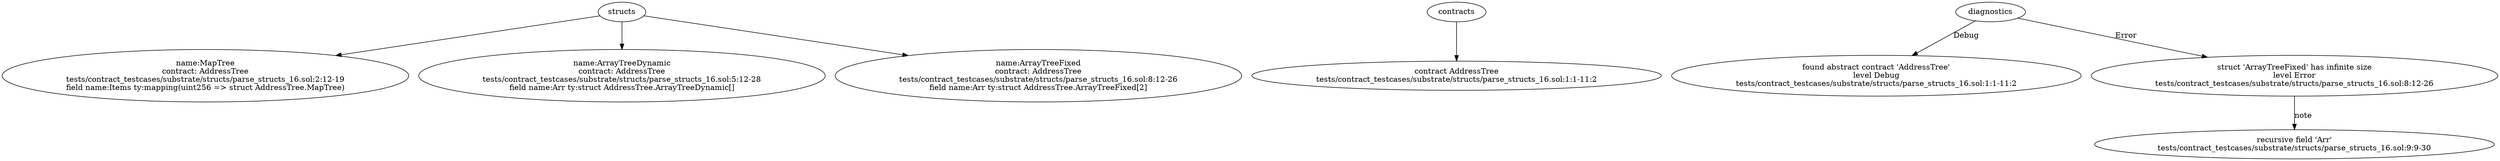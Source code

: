 strict digraph "tests/contract_testcases/substrate/structs/parse_structs_16.sol" {
	MapTree [label="name:MapTree\ncontract: AddressTree\ntests/contract_testcases/substrate/structs/parse_structs_16.sol:2:12-19\nfield name:Items ty:mapping(uint256 => struct AddressTree.MapTree)"]
	ArrayTreeDynamic [label="name:ArrayTreeDynamic\ncontract: AddressTree\ntests/contract_testcases/substrate/structs/parse_structs_16.sol:5:12-28\nfield name:Arr ty:struct AddressTree.ArrayTreeDynamic[]"]
	ArrayTreeFixed [label="name:ArrayTreeFixed\ncontract: AddressTree\ntests/contract_testcases/substrate/structs/parse_structs_16.sol:8:12-26\nfield name:Arr ty:struct AddressTree.ArrayTreeFixed[2]"]
	contract [label="contract AddressTree\ntests/contract_testcases/substrate/structs/parse_structs_16.sol:1:1-11:2"]
	diagnostic [label="found abstract contract 'AddressTree'\nlevel Debug\ntests/contract_testcases/substrate/structs/parse_structs_16.sol:1:1-11:2"]
	diagnostic_8 [label="struct 'ArrayTreeFixed' has infinite size\nlevel Error\ntests/contract_testcases/substrate/structs/parse_structs_16.sol:8:12-26"]
	note [label="recursive field 'Arr'\ntests/contract_testcases/substrate/structs/parse_structs_16.sol:9:9-30"]
	structs -> MapTree
	structs -> ArrayTreeDynamic
	structs -> ArrayTreeFixed
	contracts -> contract
	diagnostics -> diagnostic [label="Debug"]
	diagnostics -> diagnostic_8 [label="Error"]
	diagnostic_8 -> note [label="note"]
}
